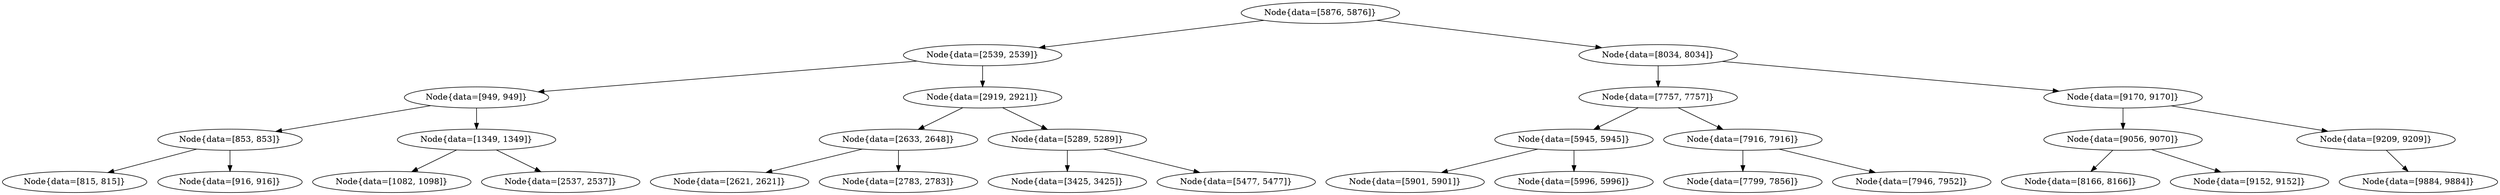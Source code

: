 digraph G{
2008907751 [label="Node{data=[5876, 5876]}"]
2008907751 -> 903064416
903064416 [label="Node{data=[2539, 2539]}"]
903064416 -> 17331878
17331878 [label="Node{data=[949, 949]}"]
17331878 -> 1904676263
1904676263 [label="Node{data=[853, 853]}"]
1904676263 -> 1842943543
1842943543 [label="Node{data=[815, 815]}"]
1904676263 -> 1165568071
1165568071 [label="Node{data=[916, 916]}"]
17331878 -> 117885704
117885704 [label="Node{data=[1349, 1349]}"]
117885704 -> 1311052922
1311052922 [label="Node{data=[1082, 1098]}"]
117885704 -> 1802029863
1802029863 [label="Node{data=[2537, 2537]}"]
903064416 -> 1734343965
1734343965 [label="Node{data=[2919, 2921]}"]
1734343965 -> 1445999733
1445999733 [label="Node{data=[2633, 2648]}"]
1445999733 -> 810576909
810576909 [label="Node{data=[2621, 2621]}"]
1445999733 -> 499951827
499951827 [label="Node{data=[2783, 2783]}"]
1734343965 -> 90380642
90380642 [label="Node{data=[5289, 5289]}"]
90380642 -> 1386677799
1386677799 [label="Node{data=[3425, 3425]}"]
90380642 -> 1629759610
1629759610 [label="Node{data=[5477, 5477]}"]
2008907751 -> 425107133
425107133 [label="Node{data=[8034, 8034]}"]
425107133 -> 73608444
73608444 [label="Node{data=[7757, 7757]}"]
73608444 -> 1847559273
1847559273 [label="Node{data=[5945, 5945]}"]
1847559273 -> 775423528
775423528 [label="Node{data=[5901, 5901]}"]
1847559273 -> 62309924
62309924 [label="Node{data=[5996, 5996]}"]
73608444 -> 514793058
514793058 [label="Node{data=[7916, 7916]}"]
514793058 -> 209845522
209845522 [label="Node{data=[7799, 7856]}"]
514793058 -> 1659282412
1659282412 [label="Node{data=[7946, 7952]}"]
425107133 -> 1465179762
1465179762 [label="Node{data=[9170, 9170]}"]
1465179762 -> 837719796
837719796 [label="Node{data=[9056, 9070]}"]
837719796 -> 839161014
839161014 [label="Node{data=[8166, 8166]}"]
837719796 -> 1697298649
1697298649 [label="Node{data=[9152, 9152]}"]
1465179762 -> 352083264
352083264 [label="Node{data=[9209, 9209]}"]
352083264 -> 1373646877
1373646877 [label="Node{data=[9884, 9884]}"]
}